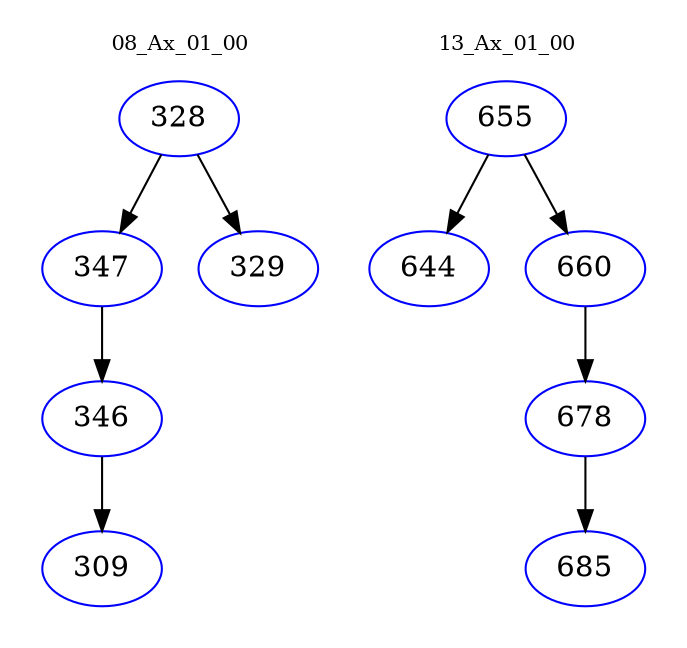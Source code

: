 digraph{
subgraph cluster_0 {
color = white
label = "08_Ax_01_00";
fontsize=10;
T0_328 [label="328", color="blue"]
T0_328 -> T0_347 [color="black"]
T0_347 [label="347", color="blue"]
T0_347 -> T0_346 [color="black"]
T0_346 [label="346", color="blue"]
T0_346 -> T0_309 [color="black"]
T0_309 [label="309", color="blue"]
T0_328 -> T0_329 [color="black"]
T0_329 [label="329", color="blue"]
}
subgraph cluster_1 {
color = white
label = "13_Ax_01_00";
fontsize=10;
T1_655 [label="655", color="blue"]
T1_655 -> T1_644 [color="black"]
T1_644 [label="644", color="blue"]
T1_655 -> T1_660 [color="black"]
T1_660 [label="660", color="blue"]
T1_660 -> T1_678 [color="black"]
T1_678 [label="678", color="blue"]
T1_678 -> T1_685 [color="black"]
T1_685 [label="685", color="blue"]
}
}
